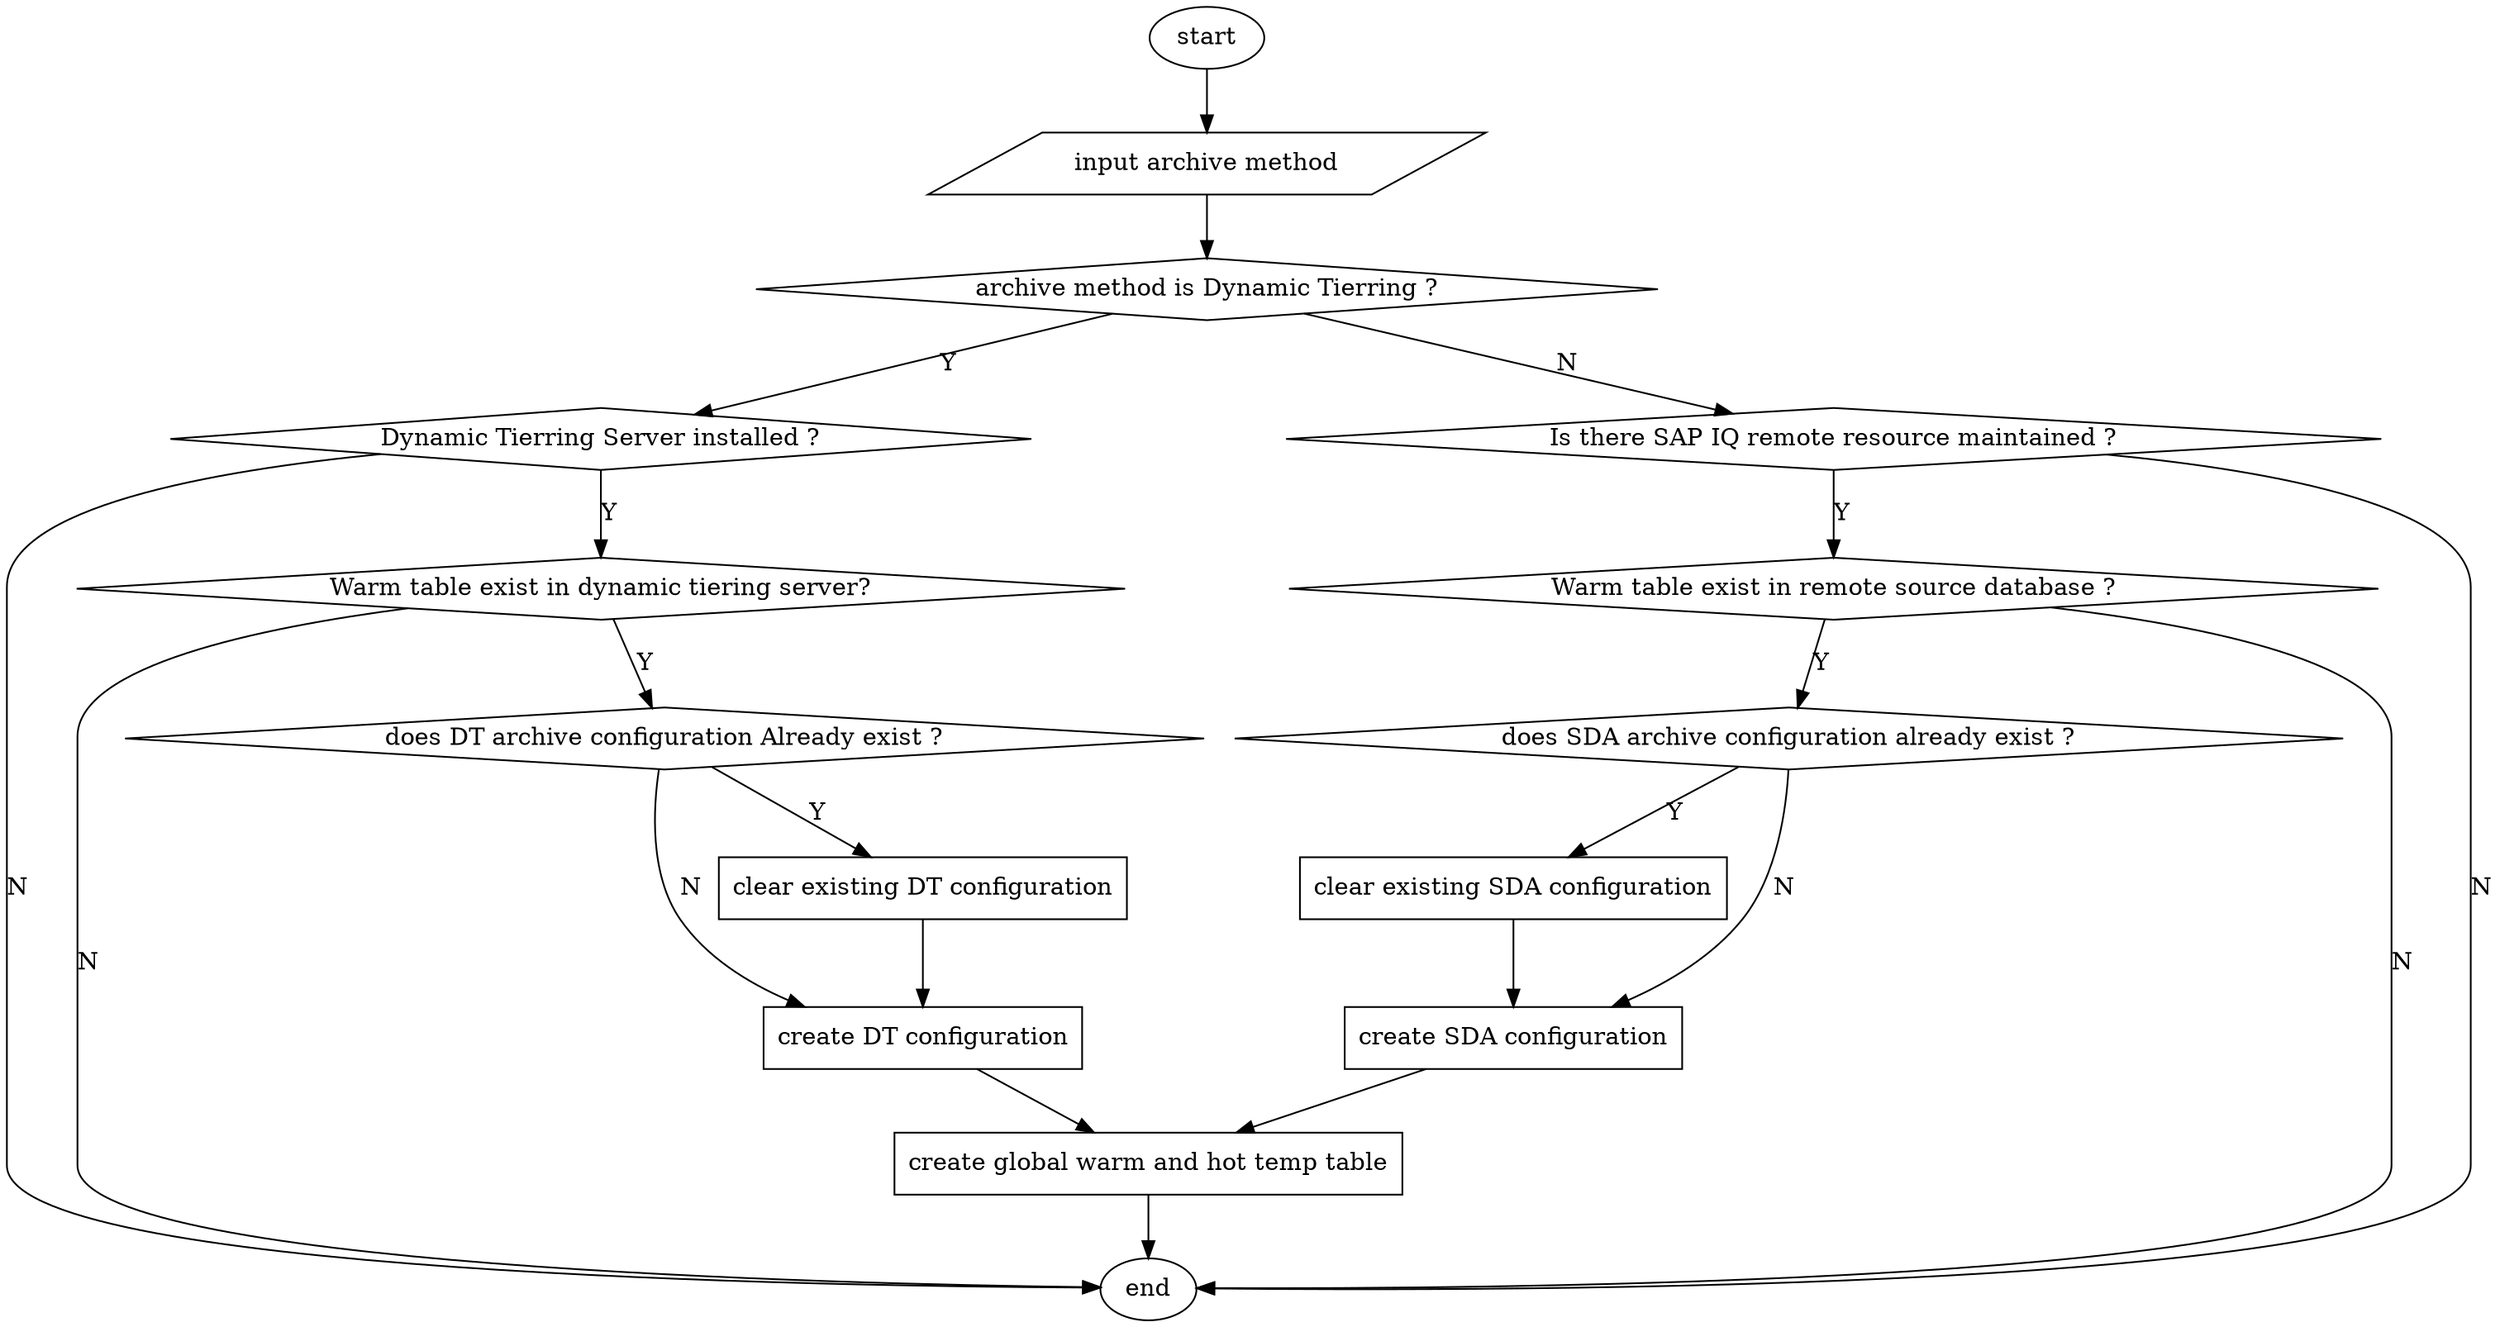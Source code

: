 // for DT 
/*
	check if DT installed vi query SELECT * FROM M_SERVICES where service_name = 'esserver' and ACTIVE
	check if configuration exist via query SELECT * FROM \"SAP_TM_TRP\".\"sap.tm.trp.db.archive::t_archive_configuration
	create extended table --
	create global temporary table

*/

// for SDA 
/*
	check if any remote resource setup via select count(*) from REMOTE_SOURCES;
	check if configuration exist via query SELECT * FROM \"SAP_TM_TRP\".\"sap.tm.trp.db.archive::t_archive_configuration

*/

digraph sp_archive_archive_configure
{
	node[shape="box"];

	start -> input;
	input -> checkType;

	checkType -> checkDTInstall[label="Y"];
	checkDTInstall -> checkDTWarmTab[label="Y"];
	checkDTWarmTab -> checkDTConfigureExist[label="Y"];
	checkDTConfigureExist -> createDTConfiguration[label="N"];
	createDTConfiguration -> createGlobalTempTab;

	checkDTConfigureExist -> clearDTConfiguration[label="Y"];
	clearDTConfiguration -> createDTConfiguration;

	checkDTWarmTab -> end[label="N"];
	checkDTInstall -> end[label="N"];



	checkType -> checkSDADriverSetup[label="N"];
	checkSDADriverSetup -> checkSDAWarmTab[label="Y"];
	checkSDAWarmTab -> checkSDAConfigureExist[label="Y"];
	checkSDAConfigureExist -> createSDAConfiguration[label="N"];
	createSDAConfiguration -> createGlobalTempTab;

	checkSDAConfigureExist -> clearSDAConfiguration[label="Y"];

	clearSDAConfiguration -> createSDAConfiguration;

	checkSDADriverSetup -> end[label="N"];
	checkSDAWarmTab -> end[label="N"];
	createGlobalTempTab -> end;

	start[shape="ellipse"];
	input[label="input archive method", shape="parallelogram"];
	checkType[label="archive method is Dynamic Tierring ?", shape="diamond"];
	checkDTInstall[label="Dynamic Tierring Server installed ?", shape="diamond"];
	checkDTWarmTab[label="Warm table exist in dynamic tiering server?", shape="diamond"];
	checkSDAWarmTab[label="Warm table exist in remote source database ?", shape="diamond"];
	
	checkDTConfigureExist[label="does DT archive configuration Already exist ?", shape="diamond"];
	clearDTConfiguration[label="clear existing DT configuration"];
	createDTConfiguration[label="create DT configuration"];
	clearSDAConfiguration[label="clear existing SDA configuration"];
	createSDAConfiguration[label="create SDA configuration"];

	createGlobalTempTab[label="create global warm and hot temp table"];
	checkSDADriverSetup[label="Is there SAP IQ remote resource maintained ?", shape="diamond"];
	checkSDAConfigureExist[label="does SDA archive configuration already exist ?", shape="diamond"];
	end[shape="ellipse"];


}
